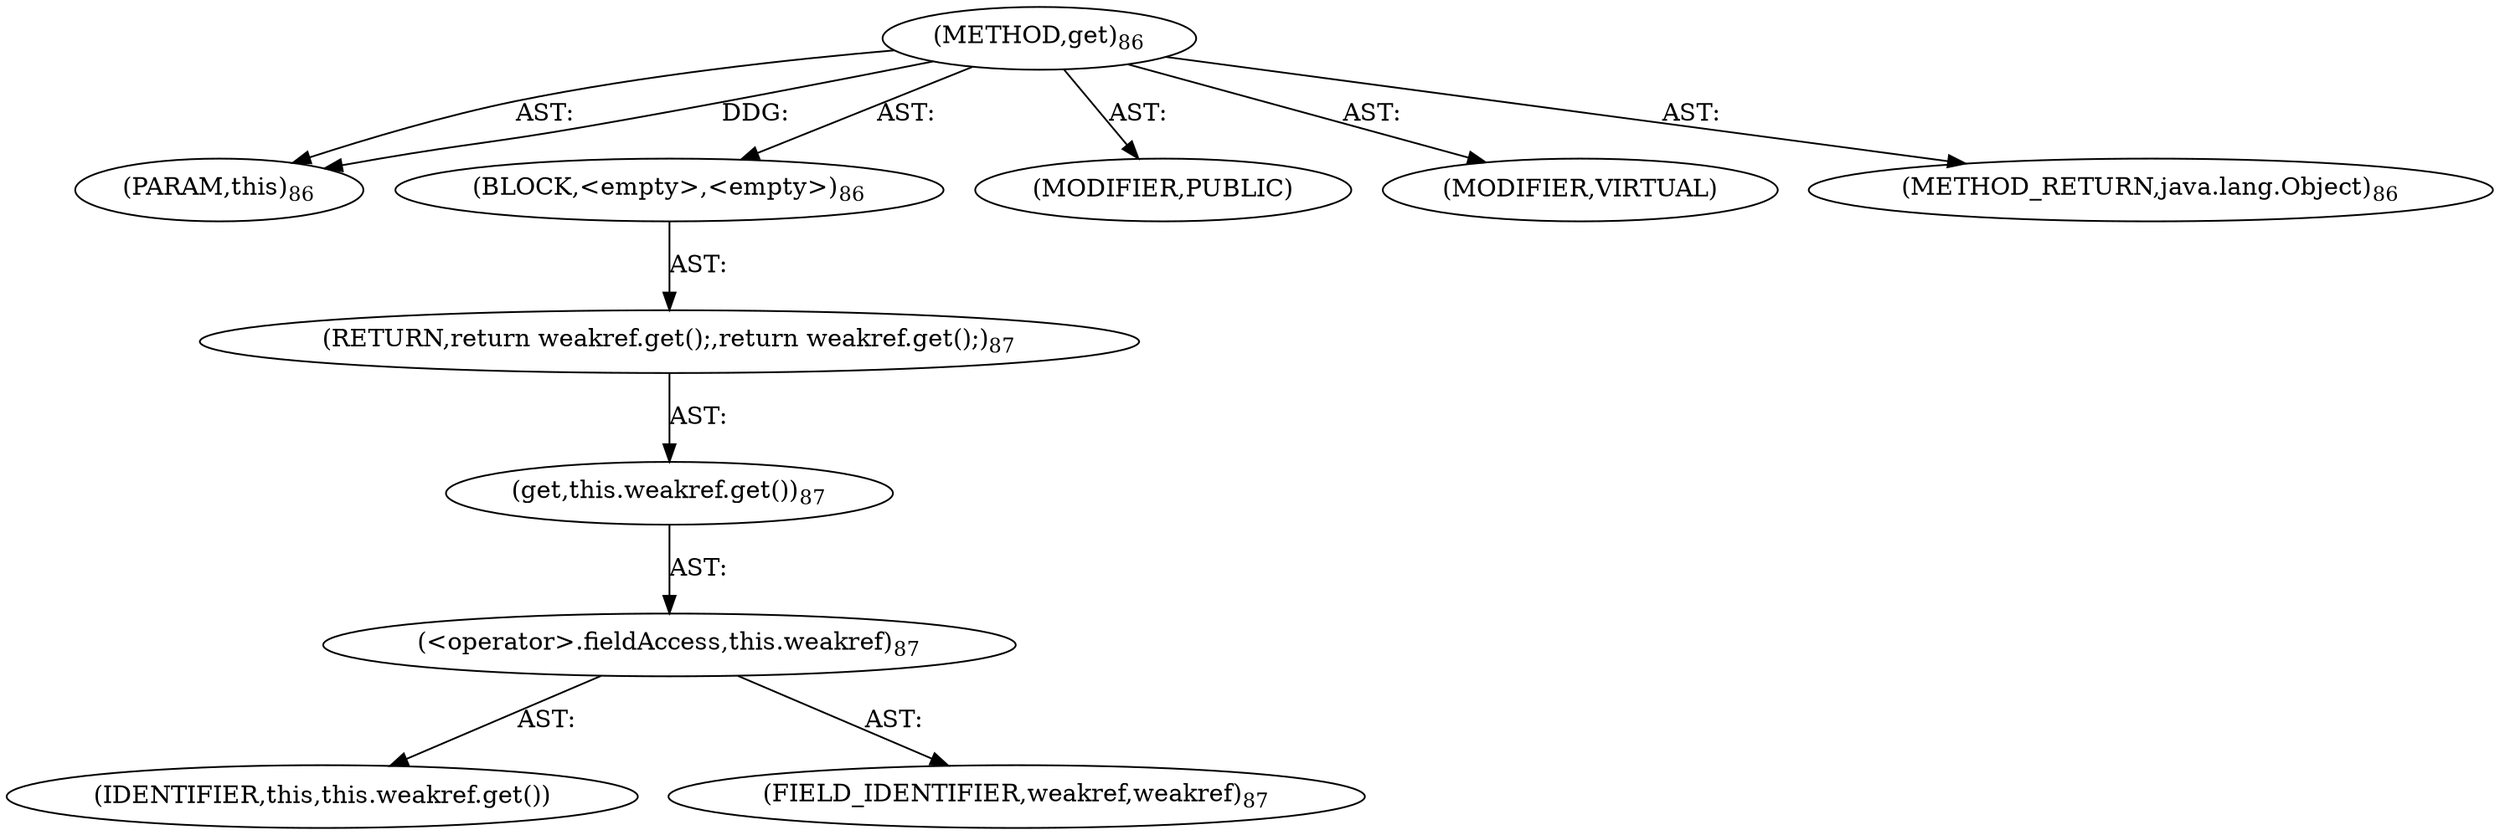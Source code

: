 digraph "get" {  
"111669149697" [label = <(METHOD,get)<SUB>86</SUB>> ]
"115964116994" [label = <(PARAM,this)<SUB>86</SUB>> ]
"25769803777" [label = <(BLOCK,&lt;empty&gt;,&lt;empty&gt;)<SUB>86</SUB>> ]
"146028888064" [label = <(RETURN,return weakref.get();,return weakref.get();)<SUB>87</SUB>> ]
"30064771077" [label = <(get,this.weakref.get())<SUB>87</SUB>> ]
"30064771078" [label = <(&lt;operator&gt;.fieldAccess,this.weakref)<SUB>87</SUB>> ]
"68719476739" [label = <(IDENTIFIER,this,this.weakref.get())> ]
"55834574850" [label = <(FIELD_IDENTIFIER,weakref,weakref)<SUB>87</SUB>> ]
"133143986179" [label = <(MODIFIER,PUBLIC)> ]
"133143986180" [label = <(MODIFIER,VIRTUAL)> ]
"128849018881" [label = <(METHOD_RETURN,java.lang.Object)<SUB>86</SUB>> ]
  "111669149697" -> "115964116994"  [ label = "AST: "] 
  "111669149697" -> "25769803777"  [ label = "AST: "] 
  "111669149697" -> "133143986179"  [ label = "AST: "] 
  "111669149697" -> "133143986180"  [ label = "AST: "] 
  "111669149697" -> "128849018881"  [ label = "AST: "] 
  "25769803777" -> "146028888064"  [ label = "AST: "] 
  "146028888064" -> "30064771077"  [ label = "AST: "] 
  "30064771077" -> "30064771078"  [ label = "AST: "] 
  "30064771078" -> "68719476739"  [ label = "AST: "] 
  "30064771078" -> "55834574850"  [ label = "AST: "] 
  "111669149697" -> "115964116994"  [ label = "DDG: "] 
}
